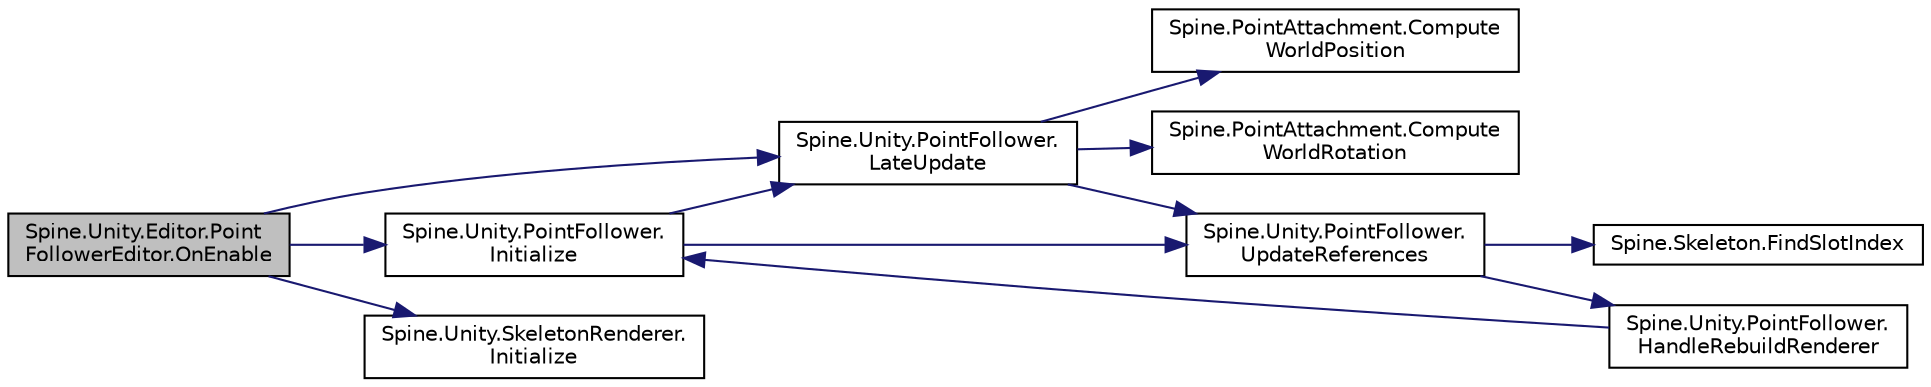 digraph "Spine.Unity.Editor.PointFollowerEditor.OnEnable"
{
 // LATEX_PDF_SIZE
  edge [fontname="Helvetica",fontsize="10",labelfontname="Helvetica",labelfontsize="10"];
  node [fontname="Helvetica",fontsize="10",shape=record];
  rankdir="LR";
  Node1 [label="Spine.Unity.Editor.Point\lFollowerEditor.OnEnable",height=0.2,width=0.4,color="black", fillcolor="grey75", style="filled", fontcolor="black",tooltip=" "];
  Node1 -> Node2 [color="midnightblue",fontsize="10",style="solid"];
  Node2 [label="Spine.Unity.PointFollower.\lInitialize",height=0.2,width=0.4,color="black", fillcolor="white", style="filled",URL="$class_spine_1_1_unity_1_1_point_follower.html#a69f6add14f83be49f5c5b97c6763fa03",tooltip=" "];
  Node2 -> Node3 [color="midnightblue",fontsize="10",style="solid"];
  Node3 [label="Spine.Unity.PointFollower.\lLateUpdate",height=0.2,width=0.4,color="black", fillcolor="white", style="filled",URL="$class_spine_1_1_unity_1_1_point_follower.html#a2c50158c9153fd1a6894f31876bf07d9",tooltip=" "];
  Node3 -> Node4 [color="midnightblue",fontsize="10",style="solid"];
  Node4 [label="Spine.PointAttachment.Compute\lWorldPosition",height=0.2,width=0.4,color="black", fillcolor="white", style="filled",URL="$class_spine_1_1_point_attachment.html#af707129ef2f4326fa176b55c8944d2a4",tooltip=" "];
  Node3 -> Node5 [color="midnightblue",fontsize="10",style="solid"];
  Node5 [label="Spine.PointAttachment.Compute\lWorldRotation",height=0.2,width=0.4,color="black", fillcolor="white", style="filled",URL="$class_spine_1_1_point_attachment.html#a62471f0abf986ae7b095152a17ae5f99",tooltip=" "];
  Node3 -> Node6 [color="midnightblue",fontsize="10",style="solid"];
  Node6 [label="Spine.Unity.PointFollower.\lUpdateReferences",height=0.2,width=0.4,color="black", fillcolor="white", style="filled",URL="$class_spine_1_1_unity_1_1_point_follower.html#a6d78706cb12f1e84a9e43fd376bea797",tooltip=" "];
  Node6 -> Node7 [color="midnightblue",fontsize="10",style="solid"];
  Node7 [label="Spine.Skeleton.FindSlotIndex",height=0.2,width=0.4,color="black", fillcolor="white", style="filled",URL="$class_spine_1_1_skeleton.html#ab89442a0b2114e2f9f3da38efcef210d",tooltip="-1 if the bone was not found."];
  Node6 -> Node8 [color="midnightblue",fontsize="10",style="solid"];
  Node8 [label="Spine.Unity.PointFollower.\lHandleRebuildRenderer",height=0.2,width=0.4,color="black", fillcolor="white", style="filled",URL="$class_spine_1_1_unity_1_1_point_follower.html#a13504442c1380d0fb86c690b20e37312",tooltip=" "];
  Node8 -> Node2 [color="midnightblue",fontsize="10",style="solid"];
  Node2 -> Node6 [color="midnightblue",fontsize="10",style="solid"];
  Node1 -> Node9 [color="midnightblue",fontsize="10",style="solid"];
  Node9 [label="Spine.Unity.SkeletonRenderer.\lInitialize",height=0.2,width=0.4,color="black", fillcolor="white", style="filled",URL="$class_spine_1_1_unity_1_1_skeleton_renderer.html#a51f0f25d67884c18239202881a188797",tooltip="Initialize this component. Attempts to load the SkeletonData and creates the internal Skeleton object..."];
  Node1 -> Node3 [color="midnightblue",fontsize="10",style="solid"];
}
